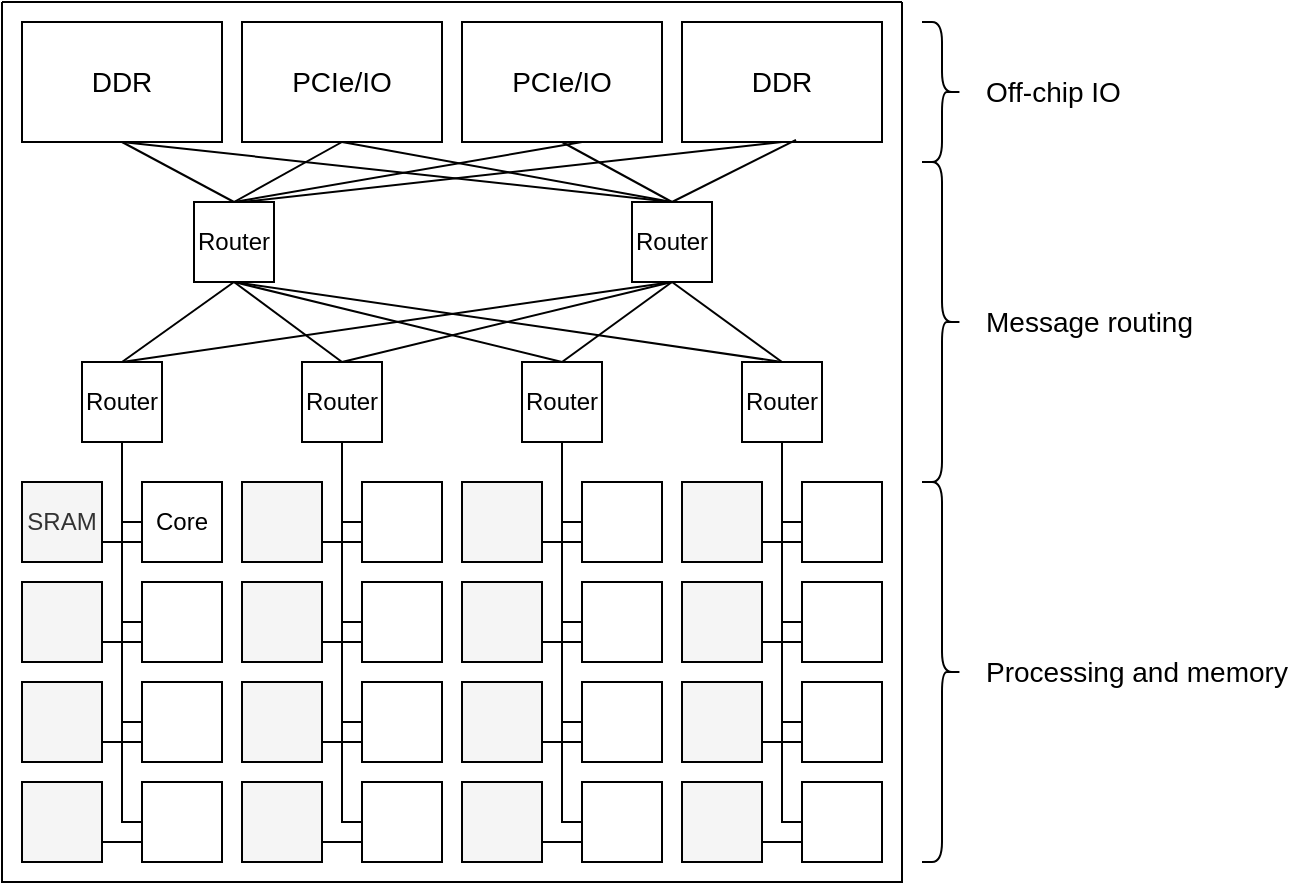 <mxfile version="21.5.0" type="device">
  <diagram id="7__NSpULbXoRpTSfMPk9" name="Page-1">
    <mxGraphModel dx="903" dy="1070" grid="1" gridSize="10" guides="1" tooltips="1" connect="1" arrows="1" fold="1" page="1" pageScale="1" pageWidth="827" pageHeight="1169" math="0" shadow="0">
      <root>
        <mxCell id="0" />
        <mxCell id="1" parent="0" />
        <mxCell id="G_tm_CRtu6cZY40wkIai-1" value="SRAM" style="whiteSpace=wrap;html=1;aspect=fixed;fillColor=#f5f5f5;fontColor=#333333;strokeColor=#000000;strokeWidth=1;fontSize=12;" parent="1" vertex="1">
          <mxGeometry x="160" y="360" width="40" height="40" as="geometry" />
        </mxCell>
        <mxCell id="G_tm_CRtu6cZY40wkIai-2" value="Core" style="whiteSpace=wrap;html=1;aspect=fixed;strokeWidth=1;strokeColor=#000000;fillColor=#FFFFFF;fontColor=#000000;fontSize=12;" parent="1" vertex="1">
          <mxGeometry x="220" y="360" width="40" height="40" as="geometry" />
        </mxCell>
        <mxCell id="G_tm_CRtu6cZY40wkIai-3" value="" style="whiteSpace=wrap;html=1;aspect=fixed;fillColor=#f5f5f5;fontColor=#333333;strokeColor=#000000;strokeWidth=1;fontSize=14;" parent="1" vertex="1">
          <mxGeometry x="160" y="410" width="40" height="40" as="geometry" />
        </mxCell>
        <mxCell id="G_tm_CRtu6cZY40wkIai-4" value="" style="whiteSpace=wrap;html=1;aspect=fixed;strokeWidth=1;strokeColor=#000000;fillColor=#FFFFFF;fontSize=14;" parent="1" vertex="1">
          <mxGeometry x="220" y="410" width="40" height="40" as="geometry" />
        </mxCell>
        <mxCell id="G_tm_CRtu6cZY40wkIai-5" value="" style="whiteSpace=wrap;html=1;aspect=fixed;fillColor=#f5f5f5;fontColor=#333333;strokeColor=#000000;strokeWidth=1;fontSize=14;" parent="1" vertex="1">
          <mxGeometry x="160" y="460" width="40" height="40" as="geometry" />
        </mxCell>
        <mxCell id="G_tm_CRtu6cZY40wkIai-6" value="" style="whiteSpace=wrap;html=1;aspect=fixed;strokeWidth=1;strokeColor=#000000;fillColor=#FFFFFF;fontSize=14;" parent="1" vertex="1">
          <mxGeometry x="220" y="460" width="40" height="40" as="geometry" />
        </mxCell>
        <mxCell id="G_tm_CRtu6cZY40wkIai-7" value="" style="whiteSpace=wrap;html=1;aspect=fixed;fillColor=#f5f5f5;fontColor=#333333;strokeColor=#000000;strokeWidth=1;fontSize=14;" parent="1" vertex="1">
          <mxGeometry x="160" y="510" width="40" height="40" as="geometry" />
        </mxCell>
        <mxCell id="G_tm_CRtu6cZY40wkIai-8" value="" style="whiteSpace=wrap;html=1;aspect=fixed;strokeWidth=1;strokeColor=#000000;fillColor=#FFFFFF;fontSize=14;" parent="1" vertex="1">
          <mxGeometry x="220" y="510" width="40" height="40" as="geometry" />
        </mxCell>
        <mxCell id="G_tm_CRtu6cZY40wkIai-9" value="" style="endArrow=none;html=1;rounded=0;exitX=0;exitY=0.5;exitDx=0;exitDy=0;edgeStyle=orthogonalEdgeStyle;strokeWidth=1;strokeColor=#000000;fontSize=14;" parent="1" source="G_tm_CRtu6cZY40wkIai-8" edge="1">
          <mxGeometry width="50" height="50" relative="1" as="geometry">
            <mxPoint x="350" y="450" as="sourcePoint" />
            <mxPoint x="210" y="330" as="targetPoint" />
          </mxGeometry>
        </mxCell>
        <mxCell id="G_tm_CRtu6cZY40wkIai-10" value="Router" style="whiteSpace=wrap;html=1;aspect=fixed;strokeWidth=1;strokeColor=#000000;fillColor=#FFFFFF;fontColor=#000000;fontSize=12;" parent="1" vertex="1">
          <mxGeometry x="190" y="300" width="40" height="40" as="geometry" />
        </mxCell>
        <mxCell id="G_tm_CRtu6cZY40wkIai-11" value="" style="endArrow=none;html=1;rounded=0;exitX=0;exitY=0.5;exitDx=0;exitDy=0;entryX=0.5;entryY=1;entryDx=0;entryDy=0;edgeStyle=orthogonalEdgeStyle;strokeWidth=1;strokeColor=#000000;fontSize=14;" parent="1" source="G_tm_CRtu6cZY40wkIai-6" target="G_tm_CRtu6cZY40wkIai-10" edge="1">
          <mxGeometry width="50" height="50" relative="1" as="geometry">
            <mxPoint x="350" y="450" as="sourcePoint" />
            <mxPoint x="400" y="400" as="targetPoint" />
          </mxGeometry>
        </mxCell>
        <mxCell id="G_tm_CRtu6cZY40wkIai-13" value="" style="endArrow=none;html=1;rounded=0;exitX=0;exitY=0.5;exitDx=0;exitDy=0;entryX=0.5;entryY=1;entryDx=0;entryDy=0;edgeStyle=orthogonalEdgeStyle;strokeWidth=1;strokeColor=#000000;fontSize=14;" parent="1" source="G_tm_CRtu6cZY40wkIai-4" target="G_tm_CRtu6cZY40wkIai-10" edge="1">
          <mxGeometry width="50" height="50" relative="1" as="geometry">
            <mxPoint x="350" y="450" as="sourcePoint" />
            <mxPoint x="400" y="400" as="targetPoint" />
          </mxGeometry>
        </mxCell>
        <mxCell id="G_tm_CRtu6cZY40wkIai-14" value="" style="endArrow=none;html=1;rounded=0;exitX=0;exitY=0.5;exitDx=0;exitDy=0;entryX=0.5;entryY=1;entryDx=0;entryDy=0;edgeStyle=orthogonalEdgeStyle;strokeWidth=1;strokeColor=#000000;fontSize=14;" parent="1" source="G_tm_CRtu6cZY40wkIai-2" target="G_tm_CRtu6cZY40wkIai-10" edge="1">
          <mxGeometry width="50" height="50" relative="1" as="geometry">
            <mxPoint x="350" y="450" as="sourcePoint" />
            <mxPoint x="400" y="400" as="targetPoint" />
          </mxGeometry>
        </mxCell>
        <mxCell id="G_tm_CRtu6cZY40wkIai-15" value="" style="endArrow=none;html=1;rounded=0;exitX=1;exitY=0.75;exitDx=0;exitDy=0;strokeWidth=1;strokeColor=#000000;fontSize=14;" parent="1" source="G_tm_CRtu6cZY40wkIai-1" edge="1">
          <mxGeometry width="50" height="50" relative="1" as="geometry">
            <mxPoint x="350" y="450" as="sourcePoint" />
            <mxPoint x="220" y="390" as="targetPoint" />
          </mxGeometry>
        </mxCell>
        <mxCell id="G_tm_CRtu6cZY40wkIai-16" value="" style="endArrow=none;html=1;rounded=0;exitX=1;exitY=0.75;exitDx=0;exitDy=0;strokeWidth=1;entryX=0;entryY=0.75;entryDx=0;entryDy=0;strokeColor=#000000;fontSize=14;" parent="1" source="G_tm_CRtu6cZY40wkIai-3" target="G_tm_CRtu6cZY40wkIai-4" edge="1">
          <mxGeometry width="50" height="50" relative="1" as="geometry">
            <mxPoint x="210" y="400" as="sourcePoint" />
            <mxPoint x="230" y="400" as="targetPoint" />
          </mxGeometry>
        </mxCell>
        <mxCell id="G_tm_CRtu6cZY40wkIai-17" value="" style="endArrow=none;html=1;rounded=0;exitX=1;exitY=0.75;exitDx=0;exitDy=0;strokeWidth=1;entryX=0;entryY=0.75;entryDx=0;entryDy=0;strokeColor=#000000;fontSize=14;" parent="1" source="G_tm_CRtu6cZY40wkIai-5" target="G_tm_CRtu6cZY40wkIai-6" edge="1">
          <mxGeometry width="50" height="50" relative="1" as="geometry">
            <mxPoint x="220" y="410" as="sourcePoint" />
            <mxPoint x="240" y="410" as="targetPoint" />
          </mxGeometry>
        </mxCell>
        <mxCell id="G_tm_CRtu6cZY40wkIai-18" value="" style="endArrow=none;html=1;rounded=0;exitX=1;exitY=0.75;exitDx=0;exitDy=0;strokeWidth=1;entryX=0;entryY=0.75;entryDx=0;entryDy=0;strokeColor=#000000;fontSize=14;" parent="1" source="G_tm_CRtu6cZY40wkIai-7" target="G_tm_CRtu6cZY40wkIai-8" edge="1">
          <mxGeometry width="50" height="50" relative="1" as="geometry">
            <mxPoint x="230" y="420" as="sourcePoint" />
            <mxPoint x="250" y="420" as="targetPoint" />
          </mxGeometry>
        </mxCell>
        <mxCell id="G_tm_CRtu6cZY40wkIai-19" value="" style="whiteSpace=wrap;html=1;aspect=fixed;fillColor=#f5f5f5;fontColor=#333333;strokeColor=#000000;strokeWidth=1;fontSize=14;" parent="1" vertex="1">
          <mxGeometry x="270" y="360" width="40" height="40" as="geometry" />
        </mxCell>
        <mxCell id="G_tm_CRtu6cZY40wkIai-20" value="" style="whiteSpace=wrap;html=1;aspect=fixed;strokeWidth=1;strokeColor=#000000;fillColor=#FFFFFF;fontSize=14;" parent="1" vertex="1">
          <mxGeometry x="330" y="360" width="40" height="40" as="geometry" />
        </mxCell>
        <mxCell id="G_tm_CRtu6cZY40wkIai-21" value="" style="whiteSpace=wrap;html=1;aspect=fixed;fillColor=#f5f5f5;fontColor=#333333;strokeColor=#000000;strokeWidth=1;fontSize=14;" parent="1" vertex="1">
          <mxGeometry x="270" y="410" width="40" height="40" as="geometry" />
        </mxCell>
        <mxCell id="G_tm_CRtu6cZY40wkIai-22" value="" style="whiteSpace=wrap;html=1;aspect=fixed;strokeWidth=1;strokeColor=#000000;fillColor=#FFFFFF;fontSize=14;" parent="1" vertex="1">
          <mxGeometry x="330" y="410" width="40" height="40" as="geometry" />
        </mxCell>
        <mxCell id="G_tm_CRtu6cZY40wkIai-23" value="" style="whiteSpace=wrap;html=1;aspect=fixed;fillColor=#f5f5f5;fontColor=#333333;strokeColor=#000000;strokeWidth=1;fontSize=14;" parent="1" vertex="1">
          <mxGeometry x="270" y="460" width="40" height="40" as="geometry" />
        </mxCell>
        <mxCell id="G_tm_CRtu6cZY40wkIai-24" value="" style="whiteSpace=wrap;html=1;aspect=fixed;strokeWidth=1;strokeColor=#000000;fillColor=#FFFFFF;fontSize=14;" parent="1" vertex="1">
          <mxGeometry x="330" y="460" width="40" height="40" as="geometry" />
        </mxCell>
        <mxCell id="G_tm_CRtu6cZY40wkIai-25" value="" style="whiteSpace=wrap;html=1;aspect=fixed;fillColor=#f5f5f5;fontColor=#333333;strokeColor=#000000;strokeWidth=1;fontSize=14;" parent="1" vertex="1">
          <mxGeometry x="270" y="510" width="40" height="40" as="geometry" />
        </mxCell>
        <mxCell id="G_tm_CRtu6cZY40wkIai-26" value="" style="whiteSpace=wrap;html=1;aspect=fixed;strokeWidth=1;strokeColor=#000000;fillColor=#FFFFFF;fontSize=14;" parent="1" vertex="1">
          <mxGeometry x="330" y="510" width="40" height="40" as="geometry" />
        </mxCell>
        <mxCell id="G_tm_CRtu6cZY40wkIai-27" value="" style="endArrow=none;html=1;rounded=0;exitX=0;exitY=0.5;exitDx=0;exitDy=0;edgeStyle=orthogonalEdgeStyle;strokeWidth=1;strokeColor=#000000;fontSize=14;" parent="1" source="G_tm_CRtu6cZY40wkIai-26" edge="1">
          <mxGeometry width="50" height="50" relative="1" as="geometry">
            <mxPoint x="460" y="450" as="sourcePoint" />
            <mxPoint x="320" y="330" as="targetPoint" />
          </mxGeometry>
        </mxCell>
        <mxCell id="G_tm_CRtu6cZY40wkIai-28" value="Router" style="whiteSpace=wrap;html=1;aspect=fixed;strokeWidth=1;strokeColor=#000000;fillColor=#FFFFFF;fontColor=#000000;fontSize=12;" parent="1" vertex="1">
          <mxGeometry x="300" y="300" width="40" height="40" as="geometry" />
        </mxCell>
        <mxCell id="G_tm_CRtu6cZY40wkIai-29" value="" style="endArrow=none;html=1;rounded=0;exitX=0;exitY=0.5;exitDx=0;exitDy=0;entryX=0.5;entryY=1;entryDx=0;entryDy=0;edgeStyle=orthogonalEdgeStyle;strokeWidth=1;strokeColor=#000000;fontSize=14;" parent="1" source="G_tm_CRtu6cZY40wkIai-24" target="G_tm_CRtu6cZY40wkIai-28" edge="1">
          <mxGeometry width="50" height="50" relative="1" as="geometry">
            <mxPoint x="460" y="450" as="sourcePoint" />
            <mxPoint x="510" y="400" as="targetPoint" />
          </mxGeometry>
        </mxCell>
        <mxCell id="G_tm_CRtu6cZY40wkIai-30" value="" style="endArrow=none;html=1;rounded=0;exitX=0;exitY=0.5;exitDx=0;exitDy=0;entryX=0.5;entryY=1;entryDx=0;entryDy=0;edgeStyle=orthogonalEdgeStyle;strokeWidth=1;strokeColor=#000000;fontSize=14;" parent="1" source="G_tm_CRtu6cZY40wkIai-22" target="G_tm_CRtu6cZY40wkIai-28" edge="1">
          <mxGeometry width="50" height="50" relative="1" as="geometry">
            <mxPoint x="460" y="450" as="sourcePoint" />
            <mxPoint x="510" y="400" as="targetPoint" />
          </mxGeometry>
        </mxCell>
        <mxCell id="G_tm_CRtu6cZY40wkIai-31" value="" style="endArrow=none;html=1;rounded=0;exitX=0;exitY=0.5;exitDx=0;exitDy=0;entryX=0.5;entryY=1;entryDx=0;entryDy=0;edgeStyle=orthogonalEdgeStyle;strokeWidth=1;strokeColor=#000000;fontSize=14;" parent="1" source="G_tm_CRtu6cZY40wkIai-20" target="G_tm_CRtu6cZY40wkIai-28" edge="1">
          <mxGeometry width="50" height="50" relative="1" as="geometry">
            <mxPoint x="460" y="450" as="sourcePoint" />
            <mxPoint x="510" y="400" as="targetPoint" />
          </mxGeometry>
        </mxCell>
        <mxCell id="G_tm_CRtu6cZY40wkIai-32" value="" style="endArrow=none;html=1;rounded=0;exitX=1;exitY=0.75;exitDx=0;exitDy=0;strokeWidth=1;strokeColor=#000000;fontSize=14;" parent="1" source="G_tm_CRtu6cZY40wkIai-19" edge="1">
          <mxGeometry width="50" height="50" relative="1" as="geometry">
            <mxPoint x="460" y="450" as="sourcePoint" />
            <mxPoint x="330" y="390" as="targetPoint" />
          </mxGeometry>
        </mxCell>
        <mxCell id="G_tm_CRtu6cZY40wkIai-33" value="" style="endArrow=none;html=1;rounded=0;exitX=1;exitY=0.75;exitDx=0;exitDy=0;strokeWidth=1;entryX=0;entryY=0.75;entryDx=0;entryDy=0;strokeColor=#000000;fontSize=14;" parent="1" source="G_tm_CRtu6cZY40wkIai-21" target="G_tm_CRtu6cZY40wkIai-22" edge="1">
          <mxGeometry width="50" height="50" relative="1" as="geometry">
            <mxPoint x="320" y="400" as="sourcePoint" />
            <mxPoint x="340" y="400" as="targetPoint" />
          </mxGeometry>
        </mxCell>
        <mxCell id="G_tm_CRtu6cZY40wkIai-34" value="" style="endArrow=none;html=1;rounded=0;exitX=1;exitY=0.75;exitDx=0;exitDy=0;strokeWidth=1;entryX=0;entryY=0.75;entryDx=0;entryDy=0;strokeColor=#000000;fontSize=14;" parent="1" source="G_tm_CRtu6cZY40wkIai-23" target="G_tm_CRtu6cZY40wkIai-24" edge="1">
          <mxGeometry width="50" height="50" relative="1" as="geometry">
            <mxPoint x="330" y="410" as="sourcePoint" />
            <mxPoint x="350" y="410" as="targetPoint" />
          </mxGeometry>
        </mxCell>
        <mxCell id="G_tm_CRtu6cZY40wkIai-35" value="" style="endArrow=none;html=1;rounded=0;exitX=1;exitY=0.75;exitDx=0;exitDy=0;strokeWidth=1;entryX=0;entryY=0.75;entryDx=0;entryDy=0;strokeColor=#000000;fontSize=14;" parent="1" source="G_tm_CRtu6cZY40wkIai-25" target="G_tm_CRtu6cZY40wkIai-26" edge="1">
          <mxGeometry width="50" height="50" relative="1" as="geometry">
            <mxPoint x="340" y="420" as="sourcePoint" />
            <mxPoint x="360" y="420" as="targetPoint" />
          </mxGeometry>
        </mxCell>
        <mxCell id="G_tm_CRtu6cZY40wkIai-36" value="" style="whiteSpace=wrap;html=1;aspect=fixed;fillColor=#f5f5f5;fontColor=#333333;strokeColor=#000000;strokeWidth=1;fontSize=14;" parent="1" vertex="1">
          <mxGeometry x="380" y="360" width="40" height="40" as="geometry" />
        </mxCell>
        <mxCell id="G_tm_CRtu6cZY40wkIai-37" value="" style="whiteSpace=wrap;html=1;aspect=fixed;strokeWidth=1;strokeColor=#000000;fillColor=#FFFFFF;fontSize=14;" parent="1" vertex="1">
          <mxGeometry x="440" y="360" width="40" height="40" as="geometry" />
        </mxCell>
        <mxCell id="G_tm_CRtu6cZY40wkIai-38" value="" style="whiteSpace=wrap;html=1;aspect=fixed;fillColor=#f5f5f5;fontColor=#333333;strokeColor=#000000;strokeWidth=1;fontSize=14;" parent="1" vertex="1">
          <mxGeometry x="380" y="410" width="40" height="40" as="geometry" />
        </mxCell>
        <mxCell id="G_tm_CRtu6cZY40wkIai-39" value="" style="whiteSpace=wrap;html=1;aspect=fixed;strokeWidth=1;strokeColor=#000000;fillColor=#FFFFFF;fontSize=14;" parent="1" vertex="1">
          <mxGeometry x="440" y="410" width="40" height="40" as="geometry" />
        </mxCell>
        <mxCell id="G_tm_CRtu6cZY40wkIai-40" value="" style="whiteSpace=wrap;html=1;aspect=fixed;fillColor=#f5f5f5;fontColor=#333333;strokeColor=#000000;strokeWidth=1;fontSize=14;" parent="1" vertex="1">
          <mxGeometry x="380" y="460" width="40" height="40" as="geometry" />
        </mxCell>
        <mxCell id="G_tm_CRtu6cZY40wkIai-41" value="" style="whiteSpace=wrap;html=1;aspect=fixed;strokeWidth=1;strokeColor=#000000;fillColor=#FFFFFF;fontSize=14;" parent="1" vertex="1">
          <mxGeometry x="440" y="460" width="40" height="40" as="geometry" />
        </mxCell>
        <mxCell id="G_tm_CRtu6cZY40wkIai-42" value="" style="whiteSpace=wrap;html=1;aspect=fixed;fillColor=#f5f5f5;fontColor=#333333;strokeColor=#000000;strokeWidth=1;fontSize=14;" parent="1" vertex="1">
          <mxGeometry x="380" y="510" width="40" height="40" as="geometry" />
        </mxCell>
        <mxCell id="G_tm_CRtu6cZY40wkIai-43" value="" style="whiteSpace=wrap;html=1;aspect=fixed;strokeWidth=1;strokeColor=#000000;fillColor=#FFFFFF;fontSize=14;" parent="1" vertex="1">
          <mxGeometry x="440" y="510" width="40" height="40" as="geometry" />
        </mxCell>
        <mxCell id="G_tm_CRtu6cZY40wkIai-44" value="" style="endArrow=none;html=1;rounded=0;exitX=0;exitY=0.5;exitDx=0;exitDy=0;edgeStyle=orthogonalEdgeStyle;strokeWidth=1;strokeColor=#000000;fontSize=14;" parent="1" source="G_tm_CRtu6cZY40wkIai-43" edge="1">
          <mxGeometry width="50" height="50" relative="1" as="geometry">
            <mxPoint x="570" y="450" as="sourcePoint" />
            <mxPoint x="430" y="330" as="targetPoint" />
          </mxGeometry>
        </mxCell>
        <mxCell id="G_tm_CRtu6cZY40wkIai-45" value="Router" style="whiteSpace=wrap;html=1;aspect=fixed;strokeWidth=1;strokeColor=#000000;fillColor=#FFFFFF;fontColor=#000000;fontSize=12;" parent="1" vertex="1">
          <mxGeometry x="410" y="300" width="40" height="40" as="geometry" />
        </mxCell>
        <mxCell id="G_tm_CRtu6cZY40wkIai-46" value="" style="endArrow=none;html=1;rounded=0;exitX=0;exitY=0.5;exitDx=0;exitDy=0;entryX=0.5;entryY=1;entryDx=0;entryDy=0;edgeStyle=orthogonalEdgeStyle;strokeWidth=1;strokeColor=#000000;fontSize=14;" parent="1" source="G_tm_CRtu6cZY40wkIai-41" target="G_tm_CRtu6cZY40wkIai-45" edge="1">
          <mxGeometry width="50" height="50" relative="1" as="geometry">
            <mxPoint x="570" y="450" as="sourcePoint" />
            <mxPoint x="620" y="400" as="targetPoint" />
          </mxGeometry>
        </mxCell>
        <mxCell id="G_tm_CRtu6cZY40wkIai-47" value="" style="endArrow=none;html=1;rounded=0;exitX=0;exitY=0.5;exitDx=0;exitDy=0;entryX=0.5;entryY=1;entryDx=0;entryDy=0;edgeStyle=orthogonalEdgeStyle;strokeWidth=1;strokeColor=#000000;fontSize=14;" parent="1" source="G_tm_CRtu6cZY40wkIai-39" target="G_tm_CRtu6cZY40wkIai-45" edge="1">
          <mxGeometry width="50" height="50" relative="1" as="geometry">
            <mxPoint x="570" y="450" as="sourcePoint" />
            <mxPoint x="620" y="400" as="targetPoint" />
          </mxGeometry>
        </mxCell>
        <mxCell id="G_tm_CRtu6cZY40wkIai-48" value="" style="endArrow=none;html=1;rounded=0;exitX=0;exitY=0.5;exitDx=0;exitDy=0;entryX=0.5;entryY=1;entryDx=0;entryDy=0;edgeStyle=orthogonalEdgeStyle;strokeWidth=1;strokeColor=#000000;fontSize=14;" parent="1" source="G_tm_CRtu6cZY40wkIai-37" target="G_tm_CRtu6cZY40wkIai-45" edge="1">
          <mxGeometry width="50" height="50" relative="1" as="geometry">
            <mxPoint x="570" y="450" as="sourcePoint" />
            <mxPoint x="620" y="400" as="targetPoint" />
          </mxGeometry>
        </mxCell>
        <mxCell id="G_tm_CRtu6cZY40wkIai-49" value="" style="endArrow=none;html=1;rounded=0;exitX=1;exitY=0.75;exitDx=0;exitDy=0;strokeWidth=1;strokeColor=#000000;fontSize=14;" parent="1" source="G_tm_CRtu6cZY40wkIai-36" edge="1">
          <mxGeometry width="50" height="50" relative="1" as="geometry">
            <mxPoint x="570" y="450" as="sourcePoint" />
            <mxPoint x="440" y="390" as="targetPoint" />
          </mxGeometry>
        </mxCell>
        <mxCell id="G_tm_CRtu6cZY40wkIai-50" value="" style="endArrow=none;html=1;rounded=0;exitX=1;exitY=0.75;exitDx=0;exitDy=0;strokeWidth=1;entryX=0;entryY=0.75;entryDx=0;entryDy=0;strokeColor=#000000;fontSize=14;" parent="1" source="G_tm_CRtu6cZY40wkIai-38" target="G_tm_CRtu6cZY40wkIai-39" edge="1">
          <mxGeometry width="50" height="50" relative="1" as="geometry">
            <mxPoint x="430" y="400" as="sourcePoint" />
            <mxPoint x="450" y="400" as="targetPoint" />
          </mxGeometry>
        </mxCell>
        <mxCell id="G_tm_CRtu6cZY40wkIai-51" value="" style="endArrow=none;html=1;rounded=0;exitX=1;exitY=0.75;exitDx=0;exitDy=0;strokeWidth=1;entryX=0;entryY=0.75;entryDx=0;entryDy=0;strokeColor=#000000;fontSize=14;" parent="1" source="G_tm_CRtu6cZY40wkIai-40" target="G_tm_CRtu6cZY40wkIai-41" edge="1">
          <mxGeometry width="50" height="50" relative="1" as="geometry">
            <mxPoint x="440" y="410" as="sourcePoint" />
            <mxPoint x="460" y="410" as="targetPoint" />
          </mxGeometry>
        </mxCell>
        <mxCell id="G_tm_CRtu6cZY40wkIai-52" value="" style="endArrow=none;html=1;rounded=0;exitX=1;exitY=0.75;exitDx=0;exitDy=0;strokeWidth=1;entryX=0;entryY=0.75;entryDx=0;entryDy=0;strokeColor=#000000;fontSize=14;" parent="1" source="G_tm_CRtu6cZY40wkIai-42" target="G_tm_CRtu6cZY40wkIai-43" edge="1">
          <mxGeometry width="50" height="50" relative="1" as="geometry">
            <mxPoint x="450" y="420" as="sourcePoint" />
            <mxPoint x="470" y="420" as="targetPoint" />
          </mxGeometry>
        </mxCell>
        <mxCell id="G_tm_CRtu6cZY40wkIai-53" value="" style="whiteSpace=wrap;html=1;aspect=fixed;fillColor=#f5f5f5;fontColor=#333333;strokeColor=#000000;strokeWidth=1;fontSize=14;" parent="1" vertex="1">
          <mxGeometry x="490" y="360" width="40" height="40" as="geometry" />
        </mxCell>
        <mxCell id="G_tm_CRtu6cZY40wkIai-54" value="" style="whiteSpace=wrap;html=1;aspect=fixed;strokeWidth=1;strokeColor=#000000;fillColor=#FFFFFF;fontSize=14;" parent="1" vertex="1">
          <mxGeometry x="550" y="360" width="40" height="40" as="geometry" />
        </mxCell>
        <mxCell id="G_tm_CRtu6cZY40wkIai-55" value="" style="whiteSpace=wrap;html=1;aspect=fixed;fillColor=#f5f5f5;fontColor=#333333;strokeColor=#000000;strokeWidth=1;fontSize=14;" parent="1" vertex="1">
          <mxGeometry x="490" y="410" width="40" height="40" as="geometry" />
        </mxCell>
        <mxCell id="G_tm_CRtu6cZY40wkIai-56" value="" style="whiteSpace=wrap;html=1;aspect=fixed;strokeWidth=1;strokeColor=#000000;fillColor=#FFFFFF;fontSize=14;" parent="1" vertex="1">
          <mxGeometry x="550" y="410" width="40" height="40" as="geometry" />
        </mxCell>
        <mxCell id="G_tm_CRtu6cZY40wkIai-57" value="" style="whiteSpace=wrap;html=1;aspect=fixed;fillColor=#f5f5f5;fontColor=#333333;strokeColor=#000000;strokeWidth=1;fontSize=14;" parent="1" vertex="1">
          <mxGeometry x="490" y="460" width="40" height="40" as="geometry" />
        </mxCell>
        <mxCell id="G_tm_CRtu6cZY40wkIai-58" value="" style="whiteSpace=wrap;html=1;aspect=fixed;strokeWidth=1;strokeColor=#000000;fillColor=#FFFFFF;fontSize=14;" parent="1" vertex="1">
          <mxGeometry x="550" y="460" width="40" height="40" as="geometry" />
        </mxCell>
        <mxCell id="G_tm_CRtu6cZY40wkIai-59" value="" style="whiteSpace=wrap;html=1;aspect=fixed;fillColor=#f5f5f5;fontColor=#333333;strokeColor=#000000;strokeWidth=1;fontSize=14;" parent="1" vertex="1">
          <mxGeometry x="490" y="510" width="40" height="40" as="geometry" />
        </mxCell>
        <mxCell id="G_tm_CRtu6cZY40wkIai-60" value="" style="whiteSpace=wrap;html=1;aspect=fixed;strokeWidth=1;strokeColor=#000000;fillColor=#FFFFFF;fontSize=14;" parent="1" vertex="1">
          <mxGeometry x="550" y="510" width="40" height="40" as="geometry" />
        </mxCell>
        <mxCell id="G_tm_CRtu6cZY40wkIai-61" value="" style="endArrow=none;html=1;rounded=0;exitX=0;exitY=0.5;exitDx=0;exitDy=0;edgeStyle=orthogonalEdgeStyle;strokeWidth=1;strokeColor=#000000;fontSize=14;" parent="1" source="G_tm_CRtu6cZY40wkIai-60" edge="1">
          <mxGeometry width="50" height="50" relative="1" as="geometry">
            <mxPoint x="680" y="450" as="sourcePoint" />
            <mxPoint x="540" y="330" as="targetPoint" />
          </mxGeometry>
        </mxCell>
        <mxCell id="G_tm_CRtu6cZY40wkIai-62" value="Router" style="whiteSpace=wrap;html=1;aspect=fixed;strokeWidth=1;strokeColor=#000000;fillColor=#FFFFFF;fontColor=#000000;fontSize=12;" parent="1" vertex="1">
          <mxGeometry x="520" y="300" width="40" height="40" as="geometry" />
        </mxCell>
        <mxCell id="G_tm_CRtu6cZY40wkIai-63" value="" style="endArrow=none;html=1;rounded=0;exitX=0;exitY=0.5;exitDx=0;exitDy=0;entryX=0.5;entryY=1;entryDx=0;entryDy=0;edgeStyle=orthogonalEdgeStyle;strokeWidth=1;strokeColor=#000000;fontSize=14;" parent="1" source="G_tm_CRtu6cZY40wkIai-58" target="G_tm_CRtu6cZY40wkIai-62" edge="1">
          <mxGeometry width="50" height="50" relative="1" as="geometry">
            <mxPoint x="680" y="450" as="sourcePoint" />
            <mxPoint x="730" y="400" as="targetPoint" />
          </mxGeometry>
        </mxCell>
        <mxCell id="G_tm_CRtu6cZY40wkIai-64" value="" style="endArrow=none;html=1;rounded=0;exitX=0;exitY=0.5;exitDx=0;exitDy=0;entryX=0.5;entryY=1;entryDx=0;entryDy=0;edgeStyle=orthogonalEdgeStyle;strokeWidth=1;strokeColor=#000000;fontSize=14;" parent="1" source="G_tm_CRtu6cZY40wkIai-56" target="G_tm_CRtu6cZY40wkIai-62" edge="1">
          <mxGeometry width="50" height="50" relative="1" as="geometry">
            <mxPoint x="680" y="450" as="sourcePoint" />
            <mxPoint x="730" y="400" as="targetPoint" />
          </mxGeometry>
        </mxCell>
        <mxCell id="G_tm_CRtu6cZY40wkIai-65" value="" style="endArrow=none;html=1;rounded=0;exitX=0;exitY=0.5;exitDx=0;exitDy=0;entryX=0.5;entryY=1;entryDx=0;entryDy=0;edgeStyle=orthogonalEdgeStyle;strokeWidth=1;strokeColor=#000000;fontSize=14;" parent="1" source="G_tm_CRtu6cZY40wkIai-54" target="G_tm_CRtu6cZY40wkIai-62" edge="1">
          <mxGeometry width="50" height="50" relative="1" as="geometry">
            <mxPoint x="680" y="450" as="sourcePoint" />
            <mxPoint x="730" y="400" as="targetPoint" />
          </mxGeometry>
        </mxCell>
        <mxCell id="G_tm_CRtu6cZY40wkIai-66" value="" style="endArrow=none;html=1;rounded=0;exitX=1;exitY=0.75;exitDx=0;exitDy=0;strokeWidth=1;strokeColor=#000000;fontSize=14;" parent="1" source="G_tm_CRtu6cZY40wkIai-53" edge="1">
          <mxGeometry width="50" height="50" relative="1" as="geometry">
            <mxPoint x="680" y="450" as="sourcePoint" />
            <mxPoint x="550" y="390" as="targetPoint" />
          </mxGeometry>
        </mxCell>
        <mxCell id="G_tm_CRtu6cZY40wkIai-67" value="" style="endArrow=none;html=1;rounded=0;exitX=1;exitY=0.75;exitDx=0;exitDy=0;strokeWidth=1;entryX=0;entryY=0.75;entryDx=0;entryDy=0;strokeColor=#000000;fontSize=14;" parent="1" source="G_tm_CRtu6cZY40wkIai-55" target="G_tm_CRtu6cZY40wkIai-56" edge="1">
          <mxGeometry width="50" height="50" relative="1" as="geometry">
            <mxPoint x="540" y="400" as="sourcePoint" />
            <mxPoint x="560" y="400" as="targetPoint" />
          </mxGeometry>
        </mxCell>
        <mxCell id="G_tm_CRtu6cZY40wkIai-68" value="" style="endArrow=none;html=1;rounded=0;exitX=1;exitY=0.75;exitDx=0;exitDy=0;strokeWidth=1;entryX=0;entryY=0.75;entryDx=0;entryDy=0;strokeColor=#000000;fontSize=14;" parent="1" source="G_tm_CRtu6cZY40wkIai-57" target="G_tm_CRtu6cZY40wkIai-58" edge="1">
          <mxGeometry width="50" height="50" relative="1" as="geometry">
            <mxPoint x="550" y="410" as="sourcePoint" />
            <mxPoint x="570" y="410" as="targetPoint" />
          </mxGeometry>
        </mxCell>
        <mxCell id="G_tm_CRtu6cZY40wkIai-69" value="" style="endArrow=none;html=1;rounded=0;exitX=1;exitY=0.75;exitDx=0;exitDy=0;strokeWidth=1;entryX=0;entryY=0.75;entryDx=0;entryDy=0;strokeColor=#000000;fontSize=14;" parent="1" source="G_tm_CRtu6cZY40wkIai-59" target="G_tm_CRtu6cZY40wkIai-60" edge="1">
          <mxGeometry width="50" height="50" relative="1" as="geometry">
            <mxPoint x="560" y="420" as="sourcePoint" />
            <mxPoint x="580" y="420" as="targetPoint" />
          </mxGeometry>
        </mxCell>
        <mxCell id="G_tm_CRtu6cZY40wkIai-70" value="Router" style="whiteSpace=wrap;html=1;aspect=fixed;strokeWidth=1;strokeColor=#000000;fillColor=#FFFFFF;fontColor=#000000;fontSize=12;" parent="1" vertex="1">
          <mxGeometry x="246" y="220" width="40" height="40" as="geometry" />
        </mxCell>
        <mxCell id="G_tm_CRtu6cZY40wkIai-71" value="Router" style="whiteSpace=wrap;html=1;aspect=fixed;strokeWidth=1;strokeColor=#000000;fillColor=#FFFFFF;fontColor=#000000;fontSize=12;" parent="1" vertex="1">
          <mxGeometry x="465" y="220" width="40" height="40" as="geometry" />
        </mxCell>
        <mxCell id="G_tm_CRtu6cZY40wkIai-72" value="" style="endArrow=none;html=1;rounded=0;strokeWidth=1;entryX=0.5;entryY=1;entryDx=0;entryDy=0;exitX=0.5;exitY=0;exitDx=0;exitDy=0;strokeColor=#000000;fontSize=14;" parent="1" source="G_tm_CRtu6cZY40wkIai-10" target="G_tm_CRtu6cZY40wkIai-70" edge="1">
          <mxGeometry width="50" height="50" relative="1" as="geometry">
            <mxPoint x="350" y="450" as="sourcePoint" />
            <mxPoint x="400" y="400" as="targetPoint" />
          </mxGeometry>
        </mxCell>
        <mxCell id="G_tm_CRtu6cZY40wkIai-73" value="" style="endArrow=none;html=1;rounded=0;strokeWidth=1;entryX=0.5;entryY=1;entryDx=0;entryDy=0;exitX=0.5;exitY=0;exitDx=0;exitDy=0;strokeColor=#000000;fontSize=14;" parent="1" source="G_tm_CRtu6cZY40wkIai-28" target="G_tm_CRtu6cZY40wkIai-70" edge="1">
          <mxGeometry width="50" height="50" relative="1" as="geometry">
            <mxPoint x="220" y="310" as="sourcePoint" />
            <mxPoint x="276" y="290" as="targetPoint" />
          </mxGeometry>
        </mxCell>
        <mxCell id="G_tm_CRtu6cZY40wkIai-74" value="" style="endArrow=none;html=1;rounded=0;strokeWidth=1;entryX=0.5;entryY=1;entryDx=0;entryDy=0;exitX=0.5;exitY=0;exitDx=0;exitDy=0;strokeColor=#000000;fontSize=14;" parent="1" source="G_tm_CRtu6cZY40wkIai-45" target="G_tm_CRtu6cZY40wkIai-70" edge="1">
          <mxGeometry width="50" height="50" relative="1" as="geometry">
            <mxPoint x="330" y="310" as="sourcePoint" />
            <mxPoint x="276" y="290" as="targetPoint" />
          </mxGeometry>
        </mxCell>
        <mxCell id="G_tm_CRtu6cZY40wkIai-75" value="" style="endArrow=none;html=1;rounded=0;strokeWidth=1;exitX=0.5;exitY=0;exitDx=0;exitDy=0;entryX=0.5;entryY=1;entryDx=0;entryDy=0;strokeColor=#000000;fontSize=14;" parent="1" source="G_tm_CRtu6cZY40wkIai-62" target="G_tm_CRtu6cZY40wkIai-70" edge="1">
          <mxGeometry width="50" height="50" relative="1" as="geometry">
            <mxPoint x="440" y="310" as="sourcePoint" />
            <mxPoint x="270" y="240" as="targetPoint" />
          </mxGeometry>
        </mxCell>
        <mxCell id="G_tm_CRtu6cZY40wkIai-76" value="" style="endArrow=none;html=1;rounded=0;strokeWidth=1;entryX=0.5;entryY=1;entryDx=0;entryDy=0;strokeColor=#000000;fontSize=14;" parent="1" target="G_tm_CRtu6cZY40wkIai-71" edge="1">
          <mxGeometry width="50" height="50" relative="1" as="geometry">
            <mxPoint x="430" y="300" as="sourcePoint" />
            <mxPoint x="276" y="290" as="targetPoint" />
          </mxGeometry>
        </mxCell>
        <mxCell id="G_tm_CRtu6cZY40wkIai-77" value="" style="endArrow=none;html=1;rounded=0;strokeWidth=1;entryX=0.5;entryY=1;entryDx=0;entryDy=0;exitX=0.5;exitY=0;exitDx=0;exitDy=0;strokeColor=#000000;fontSize=14;" parent="1" source="G_tm_CRtu6cZY40wkIai-28" target="G_tm_CRtu6cZY40wkIai-71" edge="1">
          <mxGeometry width="50" height="50" relative="1" as="geometry">
            <mxPoint x="440" y="310" as="sourcePoint" />
            <mxPoint x="495" y="290" as="targetPoint" />
          </mxGeometry>
        </mxCell>
        <mxCell id="G_tm_CRtu6cZY40wkIai-78" value="" style="endArrow=none;html=1;rounded=0;strokeWidth=1;entryX=0.5;entryY=1;entryDx=0;entryDy=0;strokeColor=#000000;fontSize=14;" parent="1" target="G_tm_CRtu6cZY40wkIai-71" edge="1">
          <mxGeometry width="50" height="50" relative="1" as="geometry">
            <mxPoint x="210" y="300" as="sourcePoint" />
            <mxPoint x="495" y="290" as="targetPoint" />
          </mxGeometry>
        </mxCell>
        <mxCell id="G_tm_CRtu6cZY40wkIai-79" value="" style="endArrow=none;html=1;rounded=0;strokeWidth=1;entryX=0.5;entryY=1;entryDx=0;entryDy=0;exitX=0.5;exitY=0;exitDx=0;exitDy=0;strokeColor=#000000;fontSize=14;" parent="1" source="G_tm_CRtu6cZY40wkIai-62" target="G_tm_CRtu6cZY40wkIai-71" edge="1">
          <mxGeometry width="50" height="50" relative="1" as="geometry">
            <mxPoint x="220" y="310" as="sourcePoint" />
            <mxPoint x="495" y="290" as="targetPoint" />
          </mxGeometry>
        </mxCell>
        <mxCell id="G_tm_CRtu6cZY40wkIai-84" value="DDR" style="rounded=0;whiteSpace=wrap;html=1;strokeWidth=1;gradientColor=none;strokeColor=#000000;fillColor=#FFFFFF;fontColor=#000000;fontSize=14;" parent="1" vertex="1">
          <mxGeometry x="160" y="130" width="100" height="60" as="geometry" />
        </mxCell>
        <mxCell id="G_tm_CRtu6cZY40wkIai-85" value="PCIe/IO" style="rounded=0;whiteSpace=wrap;html=1;strokeWidth=1;gradientColor=none;strokeColor=#000000;fillColor=#FFFFFF;fontColor=#000000;fontSize=14;" parent="1" vertex="1">
          <mxGeometry x="270" y="130" width="100" height="60" as="geometry" />
        </mxCell>
        <mxCell id="G_tm_CRtu6cZY40wkIai-86" value="PCIe/IO" style="rounded=0;whiteSpace=wrap;html=1;strokeWidth=1;gradientColor=none;strokeColor=#000000;fillColor=#FFFFFF;fontColor=#000000;fontSize=14;" parent="1" vertex="1">
          <mxGeometry x="380" y="130" width="100" height="60" as="geometry" />
        </mxCell>
        <mxCell id="G_tm_CRtu6cZY40wkIai-87" value="DDR" style="rounded=0;whiteSpace=wrap;html=1;strokeWidth=1;gradientColor=none;strokeColor=#000000;fillColor=#FFFFFF;fontColor=#000000;fontSize=14;" parent="1" vertex="1">
          <mxGeometry x="490" y="130" width="100" height="60" as="geometry" />
        </mxCell>
        <mxCell id="G_tm_CRtu6cZY40wkIai-88" value="" style="endArrow=none;html=1;rounded=0;strokeWidth=1;entryX=0.5;entryY=1;entryDx=0;entryDy=0;exitX=0.5;exitY=0;exitDx=0;exitDy=0;strokeColor=#000000;fontSize=14;" parent="1" source="G_tm_CRtu6cZY40wkIai-70" target="G_tm_CRtu6cZY40wkIai-84" edge="1">
          <mxGeometry width="50" height="50" relative="1" as="geometry">
            <mxPoint x="220" y="310" as="sourcePoint" />
            <mxPoint x="276" y="270" as="targetPoint" />
          </mxGeometry>
        </mxCell>
        <mxCell id="G_tm_CRtu6cZY40wkIai-89" value="" style="endArrow=none;html=1;rounded=0;strokeWidth=1;entryX=0.5;entryY=1;entryDx=0;entryDy=0;exitX=0.5;exitY=0;exitDx=0;exitDy=0;strokeColor=#000000;fontSize=14;" parent="1" source="G_tm_CRtu6cZY40wkIai-70" target="G_tm_CRtu6cZY40wkIai-85" edge="1">
          <mxGeometry width="50" height="50" relative="1" as="geometry">
            <mxPoint x="276" y="230" as="sourcePoint" />
            <mxPoint x="220" y="200" as="targetPoint" />
          </mxGeometry>
        </mxCell>
        <mxCell id="G_tm_CRtu6cZY40wkIai-90" value="" style="endArrow=none;html=1;rounded=0;strokeWidth=1;entryX=0.6;entryY=1;entryDx=0;entryDy=0;exitX=0.5;exitY=0;exitDx=0;exitDy=0;entryPerimeter=0;strokeColor=#000000;fontSize=14;" parent="1" source="G_tm_CRtu6cZY40wkIai-70" target="G_tm_CRtu6cZY40wkIai-86" edge="1">
          <mxGeometry width="50" height="50" relative="1" as="geometry">
            <mxPoint x="276" y="230" as="sourcePoint" />
            <mxPoint x="330" y="200" as="targetPoint" />
          </mxGeometry>
        </mxCell>
        <mxCell id="G_tm_CRtu6cZY40wkIai-91" value="" style="endArrow=none;html=1;rounded=0;strokeWidth=1;entryX=0.5;entryY=1;entryDx=0;entryDy=0;strokeColor=#000000;fontSize=14;" parent="1" target="G_tm_CRtu6cZY40wkIai-87" edge="1">
          <mxGeometry width="50" height="50" relative="1" as="geometry">
            <mxPoint x="270" y="220" as="sourcePoint" />
            <mxPoint x="450" y="200" as="targetPoint" />
          </mxGeometry>
        </mxCell>
        <mxCell id="G_tm_CRtu6cZY40wkIai-92" value="" style="endArrow=none;html=1;rounded=0;strokeWidth=1;entryX=0.5;entryY=0;entryDx=0;entryDy=0;exitX=0.5;exitY=1;exitDx=0;exitDy=0;strokeColor=#000000;fontSize=14;" parent="1" source="G_tm_CRtu6cZY40wkIai-84" target="G_tm_CRtu6cZY40wkIai-71" edge="1">
          <mxGeometry width="50" height="50" relative="1" as="geometry">
            <mxPoint x="286" y="240" as="sourcePoint" />
            <mxPoint x="460" y="210" as="targetPoint" />
          </mxGeometry>
        </mxCell>
        <mxCell id="G_tm_CRtu6cZY40wkIai-94" value="" style="endArrow=none;html=1;rounded=0;strokeWidth=1;entryX=0.5;entryY=0;entryDx=0;entryDy=0;exitX=0.5;exitY=1;exitDx=0;exitDy=0;strokeColor=#000000;fontSize=14;" parent="1" source="G_tm_CRtu6cZY40wkIai-86" target="G_tm_CRtu6cZY40wkIai-71" edge="1">
          <mxGeometry width="50" height="50" relative="1" as="geometry">
            <mxPoint x="330" y="200" as="sourcePoint" />
            <mxPoint x="495" y="230" as="targetPoint" />
          </mxGeometry>
        </mxCell>
        <mxCell id="G_tm_CRtu6cZY40wkIai-95" value="" style="endArrow=none;html=1;rounded=0;strokeWidth=1;entryX=0.5;entryY=0;entryDx=0;entryDy=0;exitX=0.57;exitY=0.983;exitDx=0;exitDy=0;exitPerimeter=0;strokeColor=#000000;fontSize=14;" parent="1" source="G_tm_CRtu6cZY40wkIai-87" target="G_tm_CRtu6cZY40wkIai-71" edge="1">
          <mxGeometry width="50" height="50" relative="1" as="geometry">
            <mxPoint x="440" y="200" as="sourcePoint" />
            <mxPoint x="495" y="230" as="targetPoint" />
          </mxGeometry>
        </mxCell>
        <mxCell id="G_tm_CRtu6cZY40wkIai-96" value="" style="swimlane;startSize=0;strokeWidth=1;gradientColor=none;strokeColor=#000000;fontSize=14;" parent="1" vertex="1">
          <mxGeometry x="150" y="120" width="450" height="440" as="geometry" />
        </mxCell>
        <mxCell id="G_tm_CRtu6cZY40wkIai-98" value="" style="endArrow=none;html=1;rounded=0;strokeWidth=1;entryX=0.5;entryY=1;entryDx=0;entryDy=0;exitX=0.5;exitY=0;exitDx=0;exitDy=0;strokeColor=#000000;fontSize=14;" parent="1" source="G_tm_CRtu6cZY40wkIai-71" target="G_tm_CRtu6cZY40wkIai-85" edge="1">
          <mxGeometry width="50" height="50" relative="1" as="geometry">
            <mxPoint x="440" y="200" as="sourcePoint" />
            <mxPoint x="495" y="230" as="targetPoint" />
          </mxGeometry>
        </mxCell>
        <mxCell id="G_tm_CRtu6cZY40wkIai-100" value="" style="shape=curlyBracket;whiteSpace=wrap;html=1;rounded=1;flipH=1;fontColor=#000000;strokeColor=#000000;strokeWidth=1;fillColor=#FFFFFF;gradientColor=none;fontSize=14;" parent="1" vertex="1">
          <mxGeometry x="610" y="360" width="20" height="190" as="geometry" />
        </mxCell>
        <mxCell id="G_tm_CRtu6cZY40wkIai-101" value="" style="shape=curlyBracket;whiteSpace=wrap;html=1;rounded=1;flipH=1;fontColor=#000000;strokeColor=#000000;strokeWidth=1;fillColor=#FFFFFF;gradientColor=none;fontSize=14;" parent="1" vertex="1">
          <mxGeometry x="610" y="200" width="20" height="160" as="geometry" />
        </mxCell>
        <mxCell id="G_tm_CRtu6cZY40wkIai-102" value="" style="shape=curlyBracket;whiteSpace=wrap;html=1;rounded=1;flipH=1;fontColor=#000000;strokeColor=#000000;strokeWidth=1;fillColor=#FFFFFF;gradientColor=none;fontSize=14;" parent="1" vertex="1">
          <mxGeometry x="610" y="130" width="20" height="70" as="geometry" />
        </mxCell>
        <mxCell id="G_tm_CRtu6cZY40wkIai-103" value="Off-chip IO" style="text;strokeColor=none;fillColor=none;html=1;fontSize=14;fontStyle=0;verticalAlign=middle;align=left;fontColor=#000000;" parent="1" vertex="1">
          <mxGeometry x="640" y="145" width="140" height="40" as="geometry" />
        </mxCell>
        <mxCell id="G_tm_CRtu6cZY40wkIai-104" value="Message routing" style="text;strokeColor=none;fillColor=none;html=1;fontSize=14;fontStyle=0;verticalAlign=middle;align=left;fontColor=#000000;" parent="1" vertex="1">
          <mxGeometry x="640" y="260" width="140" height="40" as="geometry" />
        </mxCell>
        <mxCell id="G_tm_CRtu6cZY40wkIai-105" value="Processing and memory" style="text;strokeColor=none;fillColor=none;html=1;fontSize=14;fontStyle=0;verticalAlign=middle;align=left;fontColor=#000000;" parent="1" vertex="1">
          <mxGeometry x="640" y="435" width="140" height="40" as="geometry" />
        </mxCell>
      </root>
    </mxGraphModel>
  </diagram>
</mxfile>
